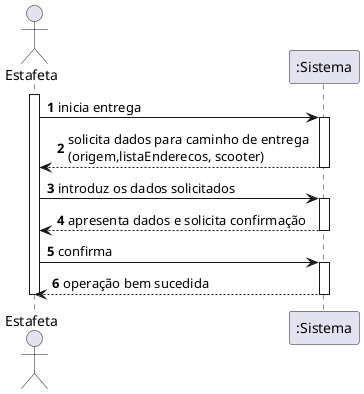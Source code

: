 @startuml
autonumber
actor "Estafeta" as EST

activate EST
EST -> ":Sistema" : inicia entrega 
activate ":Sistema"
":Sistema" --> EST : solicita dados para caminho de entrega \n(origem,listaEnderecos, scooter)
deactivate ":Sistema"

EST -> ":Sistema" : introduz os dados solicitados
activate ":Sistema"
":Sistema" --> EST : apresenta dados e solicita confirmação
deactivate ":Sistema"

EST -> ":Sistema" : confirma
activate ":Sistema"
":Sistema" --> EST : operação bem sucedida
deactivate ":Sistema"

deactivate EST
@enduml